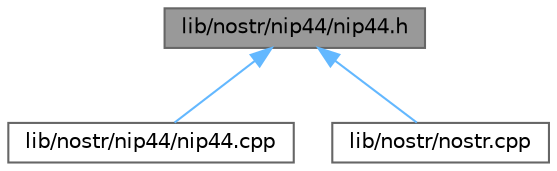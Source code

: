 digraph "lib/nostr/nip44/nip44.h"
{
 // LATEX_PDF_SIZE
  bgcolor="transparent";
  edge [fontname=Helvetica,fontsize=10,labelfontname=Helvetica,labelfontsize=10];
  node [fontname=Helvetica,fontsize=10,shape=box,height=0.2,width=0.4];
  Node1 [label="lib/nostr/nip44/nip44.h",height=0.2,width=0.4,color="gray40", fillcolor="grey60", style="filled", fontcolor="black",tooltip=" "];
  Node1 -> Node2 [dir="back",color="steelblue1",style="solid"];
  Node2 [label="lib/nostr/nip44/nip44.cpp",height=0.2,width=0.4,color="grey40", fillcolor="white", style="filled",URL="$nip44_8cpp.html",tooltip=" "];
  Node1 -> Node3 [dir="back",color="steelblue1",style="solid"];
  Node3 [label="lib/nostr/nostr.cpp",height=0.2,width=0.4,color="grey40", fillcolor="white", style="filled",URL="$nostr_8cpp.html",tooltip=" "];
}
